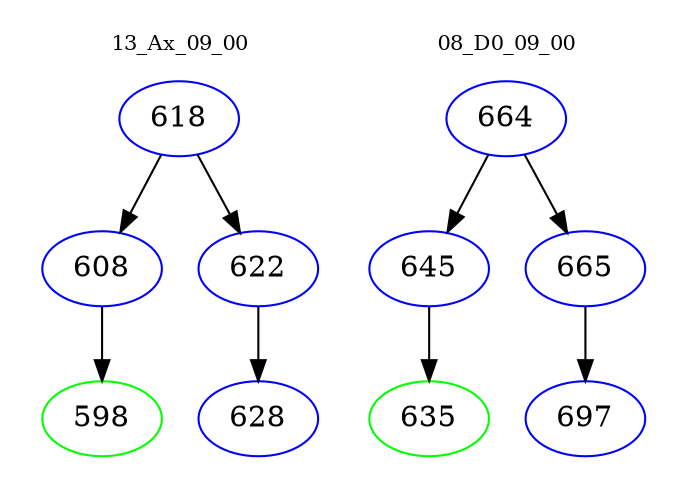digraph{
subgraph cluster_0 {
color = white
label = "13_Ax_09_00";
fontsize=10;
T0_618 [label="618", color="blue"]
T0_618 -> T0_608 [color="black"]
T0_608 [label="608", color="blue"]
T0_608 -> T0_598 [color="black"]
T0_598 [label="598", color="green"]
T0_618 -> T0_622 [color="black"]
T0_622 [label="622", color="blue"]
T0_622 -> T0_628 [color="black"]
T0_628 [label="628", color="blue"]
}
subgraph cluster_1 {
color = white
label = "08_D0_09_00";
fontsize=10;
T1_664 [label="664", color="blue"]
T1_664 -> T1_645 [color="black"]
T1_645 [label="645", color="blue"]
T1_645 -> T1_635 [color="black"]
T1_635 [label="635", color="green"]
T1_664 -> T1_665 [color="black"]
T1_665 [label="665", color="blue"]
T1_665 -> T1_697 [color="black"]
T1_697 [label="697", color="blue"]
}
}
